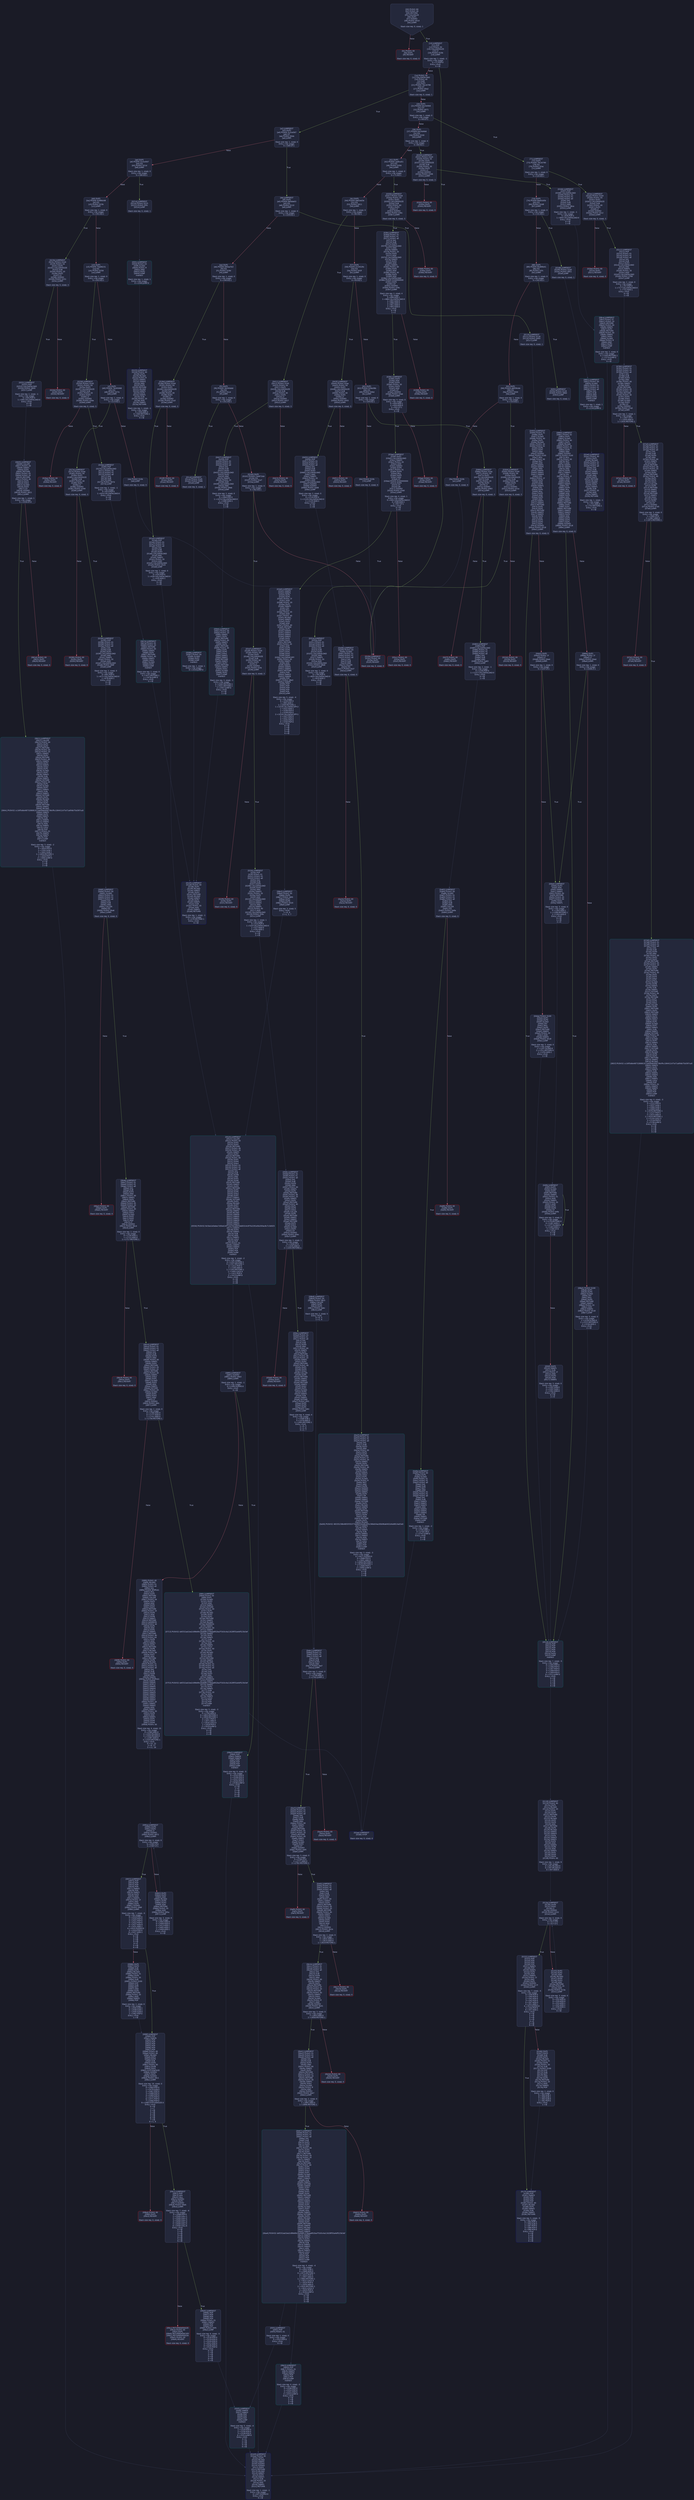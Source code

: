 digraph G {
    node [shape=box, style="filled, rounded", color="#565f89", fontcolor="#c0caf5", fontname="Helvetica", fillcolor="#24283b"];
    edge [color="#414868", fontcolor="#c0caf5", fontname="Helvetica"];
    bgcolor="#1a1b26";
    0 [ label = "[00] PUSH1 80
[02] PUSH1 40
[04] MSTORE
[05] CALLVALUE
[06] DUP1
[07] ISZERO
[08] PUSH2 0010
[0b] JUMPI

Stack size req: 0, sizeΔ: 1
" shape = invhouse]
    1 [ label = "[0c] PUSH1 00
[0e] DUP1
[0f] REVERT

Stack size req: 0, sizeΔ: 0
" color = "red"]
    2 [ label = "[10] JUMPDEST
[11] POP
[12] PUSH1 04
[14] CALLDATASIZE
[15] LT
[16] PUSH2 010b
[19] JUMPI

Stack size req: 1, sizeΔ: -1
Entry->Op usage:
	0->17:POP:0
Entry->Exit:
	0->😵
"]
    3 [ label = "[1a] PUSH1 00
[1c] CALLDATALOAD
[1d] PUSH1 e0
[1f] SHR
[20] DUP1
[21] PUSH4 79cc6790
[26] GT
[27] PUSH2 00a2
[2a] JUMPI

Stack size req: 0, sizeΔ: 1
"]
    4 [ label = "[2b] DUP1
[2c] PUSH4 b414d4b6
[31] GT
[32] PUSH2 0071
[35] JUMPI

Stack size req: 1, sizeΔ: 0
Entry->Op usage:
	0->49:GT:1
"]
    5 [ label = "[36] DUP1
[37] PUSH4 b414d4b6
[3c] EQ
[3d] PUSH2 0330
[40] JUMPI

Stack size req: 1, sizeΔ: 0
Entry->Op usage:
	0->60:EQ:1
"]
    6 [ label = "[41] DUP1
[42] PUSH4 cae9ca51
[47] EQ
[48] PUSH2 0356
[4b] JUMPI

Stack size req: 1, sizeΔ: 0
Entry->Op usage:
	0->71:EQ:1
"]
    7 [ label = "[4c] DUP1
[4d] PUSH4 dd62ed3e
[52] EQ
[53] PUSH2 0411
[56] JUMPI

Stack size req: 1, sizeΔ: 0
Entry->Op usage:
	0->82:EQ:1
"]
    8 [ label = "[57] DUP1
[58] PUSH4 e724529c
[5d] EQ
[5e] PUSH2 043f
[61] JUMPI

Stack size req: 1, sizeΔ: 0
Entry->Op usage:
	0->93:EQ:1
"]
    9 [ label = "[62] DUP1
[63] PUSH4 f2fde38b
[68] EQ
[69] PUSH2 046d
[6c] JUMPI

Stack size req: 1, sizeΔ: 0
Entry->Op usage:
	0->104:EQ:1
"]
    10 [ label = "[6d] PUSH2 010b
[70] JUMP

Stack size req: 0, sizeΔ: 0
"]
    11 [ label = "[71] JUMPDEST
[72] DUP1
[73] PUSH4 79cc6790
[78] EQ
[79] PUSH2 02ac
[7c] JUMPI

Stack size req: 1, sizeΔ: 0
Entry->Op usage:
	0->120:EQ:1
"]
    12 [ label = "[7d] DUP1
[7e] PUSH4 8da5cb5b
[83] EQ
[84] PUSH2 02d8
[87] JUMPI

Stack size req: 1, sizeΔ: 0
Entry->Op usage:
	0->131:EQ:1
"]
    13 [ label = "[88] DUP1
[89] PUSH4 95d89b41
[8e] EQ
[8f] PUSH2 02fc
[92] JUMPI

Stack size req: 1, sizeΔ: 0
Entry->Op usage:
	0->142:EQ:1
"]
    14 [ label = "[93] DUP1
[94] PUSH4 a9059cbb
[99] EQ
[9a] PUSH2 0304
[9d] JUMPI

Stack size req: 1, sizeΔ: 0
Entry->Op usage:
	0->153:EQ:1
"]
    15 [ label = "[9e] PUSH2 010b
[a1] JUMP

Stack size req: 0, sizeΔ: 0
"]
    16 [ label = "[a2] JUMPDEST
[a3] DUP1
[a4] PUSH4 313ce567
[a9] GT
[aa] PUSH2 00de
[ad] JUMPI

Stack size req: 1, sizeΔ: 0
Entry->Op usage:
	0->169:GT:1
"]
    17 [ label = "[ae] DUP1
[af] PUSH4 313ce567
[b4] EQ
[b5] PUSH2 021d
[b8] JUMPI

Stack size req: 1, sizeΔ: 0
Entry->Op usage:
	0->180:EQ:1
"]
    18 [ label = "[b9] DUP1
[ba] PUSH4 42966c68
[bf] EQ
[c0] PUSH2 023b
[c3] JUMPI

Stack size req: 1, sizeΔ: 0
Entry->Op usage:
	0->191:EQ:1
"]
    19 [ label = "[c4] DUP1
[c5] PUSH4 70a08231
[ca] EQ
[cb] PUSH2 0258
[ce] JUMPI

Stack size req: 1, sizeΔ: 0
Entry->Op usage:
	0->202:EQ:1
"]
    20 [ label = "[cf] DUP1
[d0] PUSH4 79c65068
[d5] EQ
[d6] PUSH2 027e
[d9] JUMPI

Stack size req: 1, sizeΔ: 0
Entry->Op usage:
	0->213:EQ:1
"]
    21 [ label = "[da] PUSH2 010b
[dd] JUMP

Stack size req: 0, sizeΔ: 0
"]
    22 [ label = "[de] JUMPDEST
[df] DUP1
[e0] PUSH4 06fdde03
[e5] EQ
[e6] PUSH2 0110
[e9] JUMPI

Stack size req: 1, sizeΔ: 0
Entry->Op usage:
	0->229:EQ:1
"]
    23 [ label = "[ea] DUP1
[eb] PUSH4 095ea7b3
[f0] EQ
[f1] PUSH2 018d
[f4] JUMPI

Stack size req: 1, sizeΔ: 0
Entry->Op usage:
	0->240:EQ:1
"]
    24 [ label = "[f5] DUP1
[f6] PUSH4 18160ddd
[fb] EQ
[fc] PUSH2 01cd
[ff] JUMPI

Stack size req: 1, sizeΔ: 0
Entry->Op usage:
	0->251:EQ:1
"]
    25 [ label = "[0100] DUP1
[0101] PUSH4 23b872dd
[0106] EQ
[0107] PUSH2 01e7
[010a] JUMPI

Stack size req: 1, sizeΔ: 0
Entry->Op usage:
	0->262:EQ:1
"]
    26 [ label = "[010b] JUMPDEST
[010c] PUSH1 00
[010e] DUP1
[010f] REVERT

Stack size req: 0, sizeΔ: 0
" color = "red"]
    27 [ label = "[0110] JUMPDEST
[0111] PUSH2 0118
[0114] PUSH2 0493
[0117] JUMP

Stack size req: 0, sizeΔ: 1
"]
    28 [ label = "[0118] JUMPDEST
[0119] PUSH1 40
[011b] DUP1
[011c] MLOAD
[011d] PUSH1 20
[011f] DUP1
[0120] DUP3
[0121] MSTORE
[0122] DUP4
[0123] MLOAD
[0124] DUP2
[0125] DUP4
[0126] ADD
[0127] MSTORE
[0128] DUP4
[0129] MLOAD
[012a] SWAP2
[012b] SWAP3
[012c] DUP4
[012d] SWAP3
[012e] SWAP1
[012f] DUP4
[0130] ADD
[0131] SWAP2
[0132] DUP6
[0133] ADD
[0134] SWAP1
[0135] DUP1
[0136] DUP4
[0137] DUP4
[0138] PUSH1 00

Stack size req: 1, sizeΔ: 9
Entry->Op usage:
	0->291:MLOAD:0
	0->297:MLOAD:0
	0->307:ADD:0
"]
    29 [ label = "[013a] JUMPDEST
[013b] DUP4
[013c] DUP2
[013d] LT
[013e] ISZERO
[013f] PUSH2 0152
[0142] JUMPI

Stack size req: 4, sizeΔ: 0
Entry->Op usage:
	0->317:LT:0
	3->317:LT:1
"]
    30 [ label = "[0143] DUP2
[0144] DUP2
[0145] ADD
[0146] MLOAD
[0147] DUP4
[0148] DUP3
[0149] ADD
[014a] MSTORE
[014b] PUSH1 20
[014d] ADD
[014e] PUSH2 013a
[0151] JUMP

Stack size req: 3, sizeΔ: 0
Entry->Op usage:
	0->325:ADD:0
	0->329:ADD:0
	0->333:ADD:1
	1->325:ADD:1
	2->329:ADD:1
Entry->Exit:
	0->😵
"]
    31 [ label = "[0152] JUMPDEST
[0153] POP
[0154] POP
[0155] POP
[0156] POP
[0157] SWAP1
[0158] POP
[0159] SWAP1
[015a] DUP2
[015b] ADD
[015c] SWAP1
[015d] PUSH1 1f
[015f] AND
[0160] DUP1
[0161] ISZERO
[0162] PUSH2 017f
[0165] JUMPI

Stack size req: 7, sizeΔ: -5
Entry->Op usage:
	0->339:POP:0
	1->340:POP:0
	2->341:POP:0
	3->342:POP:0
	4->347:ADD:0
	4->351:AND:1
	4->353:ISZERO:0
	5->344:POP:0
	6->347:ADD:1
Entry->Exit:
	0->😵
	1->😵
	2->😵
	3->😵
	4->0
	5->😵
	6->😵
"]
    32 [ label = "[0166] DUP1
[0167] DUP3
[0168] SUB
[0169] DUP1
[016a] MLOAD
[016b] PUSH1 01
[016d] DUP4
[016e] PUSH1 20
[0170] SUB
[0171] PUSH2 0100
[0174] EXP
[0175] SUB
[0176] NOT
[0177] AND
[0178] DUP2
[0179] MSTORE
[017a] PUSH1 20
[017c] ADD
[017d] SWAP2
[017e] POP

Stack size req: 2, sizeΔ: 0
Entry->Op usage:
	0->360:SUB:1
	0->368:SUB:1
	1->360:SUB:0
	1->382:POP:0
Entry->Exit:
	1->😵
"]
    33 [ label = "[017f] JUMPDEST
[0180] POP
[0181] SWAP3
[0182] POP
[0183] POP
[0184] POP
[0185] PUSH1 40
[0187] MLOAD
[0188] DUP1
[0189] SWAP2
[018a] SUB
[018b] SWAP1
[018c] RETURN

Stack size req: 5, sizeΔ: -5
Entry->Op usage:
	0->384:POP:0
	1->394:SUB:0
	2->387:POP:0
	3->388:POP:0
	4->386:POP:0
Entry->Exit:
	0->😵
	1->😵
	2->😵
	3->😵
	4->😵
" color = "darkblue"]
    34 [ label = "[018d] JUMPDEST
[018e] PUSH2 01b9
[0191] PUSH1 04
[0193] DUP1
[0194] CALLDATASIZE
[0195] SUB
[0196] PUSH1 40
[0198] DUP2
[0199] LT
[019a] ISZERO
[019b] PUSH2 01a3
[019e] JUMPI

Stack size req: 0, sizeΔ: 3
"]
    35 [ label = "[019f] PUSH1 00
[01a1] DUP1
[01a2] REVERT

Stack size req: 0, sizeΔ: 0
" color = "red"]
    36 [ label = "[01a3] JUMPDEST
[01a4] POP
[01a5] PUSH1 01
[01a7] PUSH1 01
[01a9] PUSH1 a0
[01ab] SHL
[01ac] SUB
[01ad] DUP2
[01ae] CALLDATALOAD
[01af] AND
[01b0] SWAP1
[01b1] PUSH1 20
[01b3] ADD
[01b4] CALLDATALOAD
[01b5] PUSH2 0520
[01b8] JUMP

Stack size req: 2, sizeΔ: 0
Entry->Op usage:
	0->420:POP:0
	1->430:CALLDATALOAD:0
	1->435:ADD:1
Entry->Exit:
	0->😵
	1->😵
"]
    37 [ label = "[01b9] JUMPDEST
[01ba] PUSH1 40
[01bc] DUP1
[01bd] MLOAD
[01be] SWAP2
[01bf] ISZERO
[01c0] ISZERO
[01c1] DUP3
[01c2] MSTORE
[01c3] MLOAD
[01c4] SWAP1
[01c5] DUP2
[01c6] SWAP1
[01c7] SUB
[01c8] PUSH1 20
[01ca] ADD
[01cb] SWAP1
[01cc] RETURN

Stack size req: 1, sizeΔ: -1
Entry->Op usage:
	0->447:ISZERO:0
Entry->Exit:
	0->😵
" color = "darkblue"]
    38 [ label = "[01cd] JUMPDEST
[01ce] PUSH2 01d5
[01d1] PUSH2 0586
[01d4] JUMP

Stack size req: 0, sizeΔ: 1
"]
    39 [ label = "[01d5] JUMPDEST
[01d6] PUSH1 40
[01d8] DUP1
[01d9] MLOAD
[01da] SWAP2
[01db] DUP3
[01dc] MSTORE
[01dd] MLOAD
[01de] SWAP1
[01df] DUP2
[01e0] SWAP1
[01e1] SUB
[01e2] PUSH1 20
[01e4] ADD
[01e5] SWAP1
[01e6] RETURN

Stack size req: 1, sizeΔ: -1
Entry->Op usage:
	0->476:MSTORE:1
Entry->Exit:
	0->😵
" color = "darkblue"]
    40 [ label = "[01e7] JUMPDEST
[01e8] PUSH2 01b9
[01eb] PUSH1 04
[01ed] DUP1
[01ee] CALLDATASIZE
[01ef] SUB
[01f0] PUSH1 60
[01f2] DUP2
[01f3] LT
[01f4] ISZERO
[01f5] PUSH2 01fd
[01f8] JUMPI

Stack size req: 0, sizeΔ: 3
"]
    41 [ label = "[01f9] PUSH1 00
[01fb] DUP1
[01fc] REVERT

Stack size req: 0, sizeΔ: 0
" color = "red"]
    42 [ label = "[01fd] JUMPDEST
[01fe] POP
[01ff] PUSH1 01
[0201] PUSH1 01
[0203] PUSH1 a0
[0205] SHL
[0206] SUB
[0207] DUP2
[0208] CALLDATALOAD
[0209] DUP2
[020a] AND
[020b] SWAP2
[020c] PUSH1 20
[020e] DUP2
[020f] ADD
[0210] CALLDATALOAD
[0211] SWAP1
[0212] SWAP2
[0213] AND
[0214] SWAP1
[0215] PUSH1 40
[0217] ADD
[0218] CALLDATALOAD
[0219] PUSH2 058c
[021c] JUMP

Stack size req: 2, sizeΔ: 1
Entry->Op usage:
	0->510:POP:0
	1->520:CALLDATALOAD:0
	1->527:ADD:0
	1->535:ADD:1
Entry->Exit:
	0->😵
	1->😵
"]
    43 [ label = "[021d] JUMPDEST
[021e] PUSH2 0225
[0221] PUSH2 05fc
[0224] JUMP

Stack size req: 0, sizeΔ: 1
"]
    44 [ label = "[0225] JUMPDEST
[0226] PUSH1 40
[0228] DUP1
[0229] MLOAD
[022a] PUSH1 ff
[022c] SWAP1
[022d] SWAP3
[022e] AND
[022f] DUP3
[0230] MSTORE
[0231] MLOAD
[0232] SWAP1
[0233] DUP2
[0234] SWAP1
[0235] SUB
[0236] PUSH1 20
[0238] ADD
[0239] SWAP1
[023a] RETURN

Stack size req: 1, sizeΔ: -1
Entry->Op usage:
	0->558:AND:0
	0->560:MSTORE:1
Entry->Exit:
	0->😵
" color = "darkblue"]
    45 [ label = "[023b] JUMPDEST
[023c] PUSH2 01b9
[023f] PUSH1 04
[0241] DUP1
[0242] CALLDATASIZE
[0243] SUB
[0244] PUSH1 20
[0246] DUP2
[0247] LT
[0248] ISZERO
[0249] PUSH2 0251
[024c] JUMPI

Stack size req: 0, sizeΔ: 3
"]
    46 [ label = "[024d] PUSH1 00
[024f] DUP1
[0250] REVERT

Stack size req: 0, sizeΔ: 0
" color = "red"]
    47 [ label = "[0251] JUMPDEST
[0252] POP
[0253] CALLDATALOAD
[0254] PUSH2 0605
[0257] JUMP

Stack size req: 2, sizeΔ: -1
Entry->Op usage:
	0->594:POP:0
	1->595:CALLDATALOAD:0
Entry->Exit:
	0->😵
	1->😵
"]
    48 [ label = "[0258] JUMPDEST
[0259] PUSH2 01d5
[025c] PUSH1 04
[025e] DUP1
[025f] CALLDATASIZE
[0260] SUB
[0261] PUSH1 20
[0263] DUP2
[0264] LT
[0265] ISZERO
[0266] PUSH2 026e
[0269] JUMPI

Stack size req: 0, sizeΔ: 3
"]
    49 [ label = "[026a] PUSH1 00
[026c] DUP1
[026d] REVERT

Stack size req: 0, sizeΔ: 0
" color = "red"]
    50 [ label = "[026e] JUMPDEST
[026f] POP
[0270] CALLDATALOAD
[0271] PUSH1 01
[0273] PUSH1 01
[0275] PUSH1 a0
[0277] SHL
[0278] SUB
[0279] AND
[027a] PUSH2 067d
[027d] JUMP

Stack size req: 2, sizeΔ: -1
Entry->Op usage:
	0->623:POP:0
	1->624:CALLDATALOAD:0
Entry->Exit:
	0->😵
	1->😵
"]
    51 [ label = "[027e] JUMPDEST
[027f] PUSH2 02aa
[0282] PUSH1 04
[0284] DUP1
[0285] CALLDATASIZE
[0286] SUB
[0287] PUSH1 40
[0289] DUP2
[028a] LT
[028b] ISZERO
[028c] PUSH2 0294
[028f] JUMPI

Stack size req: 0, sizeΔ: 3
"]
    52 [ label = "[0290] PUSH1 00
[0292] DUP1
[0293] REVERT

Stack size req: 0, sizeΔ: 0
" color = "red"]
    53 [ label = "[0294] JUMPDEST
[0295] POP
[0296] PUSH1 01
[0298] PUSH1 01
[029a] PUSH1 a0
[029c] SHL
[029d] SUB
[029e] DUP2
[029f] CALLDATALOAD
[02a0] AND
[02a1] SWAP1
[02a2] PUSH1 20
[02a4] ADD
[02a5] CALLDATALOAD
[02a6] PUSH2 068f
[02a9] JUMP

Stack size req: 2, sizeΔ: 0
Entry->Op usage:
	0->661:POP:0
	1->671:CALLDATALOAD:0
	1->676:ADD:1
Entry->Exit:
	0->😵
	1->😵
"]
    54 [ label = "[02aa] JUMPDEST
[02ab] STOP

Stack size req: 0, sizeΔ: 0
" color = "darkblue"]
    55 [ label = "[02ac] JUMPDEST
[02ad] PUSH2 01b9
[02b0] PUSH1 04
[02b2] DUP1
[02b3] CALLDATASIZE
[02b4] SUB
[02b5] PUSH1 40
[02b7] DUP2
[02b8] LT
[02b9] ISZERO
[02ba] PUSH2 02c2
[02bd] JUMPI

Stack size req: 0, sizeΔ: 3
"]
    56 [ label = "[02be] PUSH1 00
[02c0] DUP1
[02c1] REVERT

Stack size req: 0, sizeΔ: 0
" color = "red"]
    57 [ label = "[02c2] JUMPDEST
[02c3] POP
[02c4] PUSH1 01
[02c6] PUSH1 01
[02c8] PUSH1 a0
[02ca] SHL
[02cb] SUB
[02cc] DUP2
[02cd] CALLDATALOAD
[02ce] AND
[02cf] SWAP1
[02d0] PUSH1 20
[02d2] ADD
[02d3] CALLDATALOAD
[02d4] PUSH2 0780
[02d7] JUMP

Stack size req: 2, sizeΔ: 0
Entry->Op usage:
	0->707:POP:0
	1->717:CALLDATALOAD:0
	1->722:ADD:1
Entry->Exit:
	0->😵
	1->😵
"]
    58 [ label = "[02d8] JUMPDEST
[02d9] PUSH2 02e0
[02dc] PUSH2 0851
[02df] JUMP

Stack size req: 0, sizeΔ: 1
"]
    59 [ label = "[02e0] JUMPDEST
[02e1] PUSH1 40
[02e3] DUP1
[02e4] MLOAD
[02e5] PUSH1 01
[02e7] PUSH1 01
[02e9] PUSH1 a0
[02eb] SHL
[02ec] SUB
[02ed] SWAP1
[02ee] SWAP3
[02ef] AND
[02f0] DUP3
[02f1] MSTORE
[02f2] MLOAD
[02f3] SWAP1
[02f4] DUP2
[02f5] SWAP1
[02f6] SUB
[02f7] PUSH1 20
[02f9] ADD
[02fa] SWAP1
[02fb] RETURN

Stack size req: 1, sizeΔ: -1
Entry->Op usage:
	0->751:AND:0
	0->753:MSTORE:1
Entry->Exit:
	0->😵
" color = "darkblue"]
    60 [ label = "[02fc] JUMPDEST
[02fd] PUSH2 0118
[0300] PUSH2 0860
[0303] JUMP

Stack size req: 0, sizeΔ: 1
"]
    61 [ label = "[0304] JUMPDEST
[0305] PUSH2 01b9
[0308] PUSH1 04
[030a] DUP1
[030b] CALLDATASIZE
[030c] SUB
[030d] PUSH1 40
[030f] DUP2
[0310] LT
[0311] ISZERO
[0312] PUSH2 031a
[0315] JUMPI

Stack size req: 0, sizeΔ: 3
"]
    62 [ label = "[0316] PUSH1 00
[0318] DUP1
[0319] REVERT

Stack size req: 0, sizeΔ: 0
" color = "red"]
    63 [ label = "[031a] JUMPDEST
[031b] POP
[031c] PUSH1 01
[031e] PUSH1 01
[0320] PUSH1 a0
[0322] SHL
[0323] SUB
[0324] DUP2
[0325] CALLDATALOAD
[0326] AND
[0327] SWAP1
[0328] PUSH1 20
[032a] ADD
[032b] CALLDATALOAD
[032c] PUSH2 08b8
[032f] JUMP

Stack size req: 2, sizeΔ: 0
Entry->Op usage:
	0->795:POP:0
	1->805:CALLDATALOAD:0
	1->810:ADD:1
Entry->Exit:
	0->😵
	1->😵
"]
    64 [ label = "[0330] JUMPDEST
[0331] PUSH2 01b9
[0334] PUSH1 04
[0336] DUP1
[0337] CALLDATASIZE
[0338] SUB
[0339] PUSH1 20
[033b] DUP2
[033c] LT
[033d] ISZERO
[033e] PUSH2 0346
[0341] JUMPI

Stack size req: 0, sizeΔ: 3
"]
    65 [ label = "[0342] PUSH1 00
[0344] DUP1
[0345] REVERT

Stack size req: 0, sizeΔ: 0
" color = "red"]
    66 [ label = "[0346] JUMPDEST
[0347] POP
[0348] CALLDATALOAD
[0349] PUSH1 01
[034b] PUSH1 01
[034d] PUSH1 a0
[034f] SHL
[0350] SUB
[0351] AND
[0352] PUSH2 08ce
[0355] JUMP

Stack size req: 2, sizeΔ: -1
Entry->Op usage:
	0->839:POP:0
	1->840:CALLDATALOAD:0
Entry->Exit:
	0->😵
	1->😵
"]
    67 [ label = "[0356] JUMPDEST
[0357] PUSH2 01b9
[035a] PUSH1 04
[035c] DUP1
[035d] CALLDATASIZE
[035e] SUB
[035f] PUSH1 60
[0361] DUP2
[0362] LT
[0363] ISZERO
[0364] PUSH2 036c
[0367] JUMPI

Stack size req: 0, sizeΔ: 3
"]
    68 [ label = "[0368] PUSH1 00
[036a] DUP1
[036b] REVERT

Stack size req: 0, sizeΔ: 0
" color = "red"]
    69 [ label = "[036c] JUMPDEST
[036d] PUSH1 01
[036f] PUSH1 01
[0371] PUSH1 a0
[0373] SHL
[0374] SUB
[0375] DUP3
[0376] CALLDATALOAD
[0377] AND
[0378] SWAP2
[0379] PUSH1 20
[037b] DUP2
[037c] ADD
[037d] CALLDATALOAD
[037e] SWAP2
[037f] DUP2
[0380] ADD
[0381] SWAP1
[0382] PUSH1 60
[0384] DUP2
[0385] ADD
[0386] PUSH1 40
[0388] DUP3
[0389] ADD
[038a] CALLDATALOAD
[038b] PUSH5 0100000000
[0391] DUP2
[0392] GT
[0393] ISZERO
[0394] PUSH2 039c
[0397] JUMPI

Stack size req: 2, sizeΔ: 4
Entry->Op usage:
	0->896:ADD:1
	1->886:CALLDATALOAD:0
	1->892:ADD:0
	1->896:ADD:0
	1->901:ADD:0
	1->905:ADD:0
Entry->Exit:
	0->😵
	1->2
"]
    70 [ label = "[0398] PUSH1 00
[039a] DUP1
[039b] REVERT

Stack size req: 0, sizeΔ: 0
" color = "red"]
    71 [ label = "[039c] JUMPDEST
[039d] DUP3
[039e] ADD
[039f] DUP4
[03a0] PUSH1 20
[03a2] DUP3
[03a3] ADD
[03a4] GT
[03a5] ISZERO
[03a6] PUSH2 03ae
[03a9] JUMPI

Stack size req: 4, sizeΔ: 0
Entry->Op usage:
	0->926:ADD:1
	2->926:ADD:0
	3->932:GT:1
Entry->Exit:
	0->😵
"]
    72 [ label = "[03aa] PUSH1 00
[03ac] DUP1
[03ad] REVERT

Stack size req: 0, sizeΔ: 0
" color = "red"]
    73 [ label = "[03ae] JUMPDEST
[03af] DUP1
[03b0] CALLDATALOAD
[03b1] SWAP1
[03b2] PUSH1 20
[03b4] ADD
[03b5] SWAP2
[03b6] DUP5
[03b7] PUSH1 01
[03b9] DUP4
[03ba] MUL
[03bb] DUP5
[03bc] ADD
[03bd] GT
[03be] PUSH5 0100000000
[03c4] DUP4
[03c5] GT
[03c6] OR
[03c7] ISZERO
[03c8] PUSH2 03d0
[03cb] JUMPI

Stack size req: 4, sizeΔ: 1
Entry->Op usage:
	0->944:CALLDATALOAD:0
	0->948:ADD:1
	3->957:GT:1
Entry->Exit:
	0->😵
	1->0
"]
    74 [ label = "[03cc] PUSH1 00
[03ce] DUP1
[03cf] REVERT

Stack size req: 0, sizeΔ: 0
" color = "red"]
    75 [ label = "[03d0] JUMPDEST
[03d1] SWAP2
[03d2] SWAP1
[03d3] DUP1
[03d4] DUP1
[03d5] PUSH1 1f
[03d7] ADD
[03d8] PUSH1 20
[03da] DUP1
[03db] SWAP2
[03dc] DIV
[03dd] MUL
[03de] PUSH1 20
[03e0] ADD
[03e1] PUSH1 40
[03e3] MLOAD
[03e4] SWAP1
[03e5] DUP2
[03e6] ADD
[03e7] PUSH1 40
[03e9] MSTORE
[03ea] DUP1
[03eb] SWAP4
[03ec] SWAP3
[03ed] SWAP2
[03ee] SWAP1
[03ef] DUP2
[03f0] DUP2
[03f1] MSTORE
[03f2] PUSH1 20
[03f4] ADD
[03f5] DUP4
[03f6] DUP4
[03f7] DUP1
[03f8] DUP3
[03f9] DUP5
[03fa] CALLDATACOPY
[03fb] PUSH1 00
[03fd] SWAP3
[03fe] ADD
[03ff] SWAP2
[0400] SWAP1
[0401] SWAP2
[0402] MSTORE
[0403] POP
[0404] SWAP3
[0405] SWAP6
[0406] POP
[0407] PUSH2 08e3
[040a] SWAP5
[040b] POP
[040c] POP
[040d] POP
[040e] POP
[040f] POP
[0410] JUMP

Stack size req: 5, sizeΔ: -4
Entry->Op usage:
	0->1039:POP:0
	1->983:ADD:1
	1->1009:MSTORE:1
	1->1018:CALLDATACOPY:2
	1->1022:ADD:1
	1->1036:POP:0
	1->1038:POP:0
	2->1018:CALLDATACOPY:1
	2->1027:POP:0
	2->1037:POP:0
	3->1035:POP:0
	4->1030:POP:0
Entry->Exit:
	0->😵
	1->😵
	2->😵
	3->😵
	4->😵
"]
    76 [ label = "[0411] JUMPDEST
[0412] PUSH2 01d5
[0415] PUSH1 04
[0417] DUP1
[0418] CALLDATASIZE
[0419] SUB
[041a] PUSH1 40
[041c] DUP2
[041d] LT
[041e] ISZERO
[041f] PUSH2 0427
[0422] JUMPI

Stack size req: 0, sizeΔ: 3
"]
    77 [ label = "[0423] PUSH1 00
[0425] DUP1
[0426] REVERT

Stack size req: 0, sizeΔ: 0
" color = "red"]
    78 [ label = "[0427] JUMPDEST
[0428] POP
[0429] PUSH1 01
[042b] PUSH1 01
[042d] PUSH1 a0
[042f] SHL
[0430] SUB
[0431] DUP2
[0432] CALLDATALOAD
[0433] DUP2
[0434] AND
[0435] SWAP2
[0436] PUSH1 20
[0438] ADD
[0439] CALLDATALOAD
[043a] AND
[043b] PUSH2 09eb
[043e] JUMP

Stack size req: 2, sizeΔ: 0
Entry->Op usage:
	0->1064:POP:0
	1->1074:CALLDATALOAD:0
	1->1080:ADD:1
Entry->Exit:
	0->😵
	1->😵
"]
    79 [ label = "[043f] JUMPDEST
[0440] PUSH2 02aa
[0443] PUSH1 04
[0445] DUP1
[0446] CALLDATASIZE
[0447] SUB
[0448] PUSH1 40
[044a] DUP2
[044b] LT
[044c] ISZERO
[044d] PUSH2 0455
[0450] JUMPI

Stack size req: 0, sizeΔ: 3
"]
    80 [ label = "[0451] PUSH1 00
[0453] DUP1
[0454] REVERT

Stack size req: 0, sizeΔ: 0
" color = "red"]
    81 [ label = "[0455] JUMPDEST
[0456] POP
[0457] PUSH1 01
[0459] PUSH1 01
[045b] PUSH1 a0
[045d] SHL
[045e] SUB
[045f] DUP2
[0460] CALLDATALOAD
[0461] AND
[0462] SWAP1
[0463] PUSH1 20
[0465] ADD
[0466] CALLDATALOAD
[0467] ISZERO
[0468] ISZERO
[0469] PUSH2 0a08
[046c] JUMP

Stack size req: 2, sizeΔ: 0
Entry->Op usage:
	0->1110:POP:0
	1->1120:CALLDATALOAD:0
	1->1125:ADD:1
Entry->Exit:
	0->😵
	1->😵
"]
    82 [ label = "[046d] JUMPDEST
[046e] PUSH2 02aa
[0471] PUSH1 04
[0473] DUP1
[0474] CALLDATASIZE
[0475] SUB
[0476] PUSH1 20
[0478] DUP2
[0479] LT
[047a] ISZERO
[047b] PUSH2 0483
[047e] JUMPI

Stack size req: 0, sizeΔ: 3
"]
    83 [ label = "[047f] PUSH1 00
[0481] DUP1
[0482] REVERT

Stack size req: 0, sizeΔ: 0
" color = "red"]
    84 [ label = "[0483] JUMPDEST
[0484] POP
[0485] CALLDATALOAD
[0486] PUSH1 01
[0488] PUSH1 01
[048a] PUSH1 a0
[048c] SHL
[048d] SUB
[048e] AND
[048f] PUSH2 0a83
[0492] JUMP

Stack size req: 2, sizeΔ: -1
Entry->Op usage:
	0->1156:POP:0
	1->1157:CALLDATALOAD:0
Entry->Exit:
	0->😵
	1->😵
"]
    85 [ label = "[0493] JUMPDEST
[0494] PUSH1 01
[0496] DUP1
[0497] SLOAD
[0498] PUSH1 40
[049a] DUP1
[049b] MLOAD
[049c] PUSH1 20
[049e] PUSH1 02
[04a0] DUP5
[04a1] DUP7
[04a2] AND
[04a3] ISZERO
[04a4] PUSH2 0100
[04a7] MUL
[04a8] PUSH1 00
[04aa] NOT
[04ab] ADD
[04ac] SWAP1
[04ad] SWAP5
[04ae] AND
[04af] SWAP4
[04b0] SWAP1
[04b1] SWAP4
[04b2] DIV
[04b3] PUSH1 1f
[04b5] DUP2
[04b6] ADD
[04b7] DUP5
[04b8] SWAP1
[04b9] DIV
[04ba] DUP5
[04bb] MUL
[04bc] DUP3
[04bd] ADD
[04be] DUP5
[04bf] ADD
[04c0] SWAP1
[04c1] SWAP3
[04c2] MSTORE
[04c3] DUP2
[04c4] DUP2
[04c5] MSTORE
[04c6] SWAP3
[04c7] SWAP2
[04c8] DUP4
[04c9] ADD
[04ca] DUP3
[04cb] DUP3
[04cc] DUP1
[04cd] ISZERO
[04ce] PUSH2 0518
[04d1] JUMPI

Stack size req: 0, sizeΔ: 6
"]
    86 [ label = "[04d2] DUP1
[04d3] PUSH1 1f
[04d5] LT
[04d6] PUSH2 04ed
[04d9] JUMPI

Stack size req: 1, sizeΔ: 0
Entry->Op usage:
	0->1237:LT:1
"]
    87 [ label = "[04da] PUSH2 0100
[04dd] DUP1
[04de] DUP4
[04df] SLOAD
[04e0] DIV
[04e1] MUL
[04e2] DUP4
[04e3] MSTORE
[04e4] SWAP2
[04e5] PUSH1 20
[04e7] ADD
[04e8] SWAP2
[04e9] PUSH2 0518
[04ec] JUMP

Stack size req: 3, sizeΔ: 0
Entry->Op usage:
	1->1247:SLOAD:0
	2->1251:MSTORE:0
	2->1255:ADD:1
Entry->Exit:
	2->😵
"]
    88 [ label = "[04ed] JUMPDEST
[04ee] DUP3
[04ef] ADD
[04f0] SWAP2
[04f1] SWAP1
[04f2] PUSH1 00
[04f4] MSTORE
[04f5] PUSH1 20
[04f7] PUSH1 00
[04f9] SHA3
[04fa] SWAP1

Stack size req: 3, sizeΔ: 0
Entry->Op usage:
	0->1263:ADD:1
	1->1268:MSTORE:1
	2->1263:ADD:0
Entry->Exit:
	0->😵
	1->😵
	2->0
"]
    89 [ label = "[04fb] JUMPDEST
[04fc] DUP2
[04fd] SLOAD
[04fe] DUP2
[04ff] MSTORE
[0500] SWAP1
[0501] PUSH1 01
[0503] ADD
[0504] SWAP1
[0505] PUSH1 20
[0507] ADD
[0508] DUP1
[0509] DUP4
[050a] GT
[050b] PUSH2 04fb
[050e] JUMPI

Stack size req: 3, sizeΔ: 0
Entry->Op usage:
	0->1279:MSTORE:0
	0->1287:ADD:1
	1->1277:SLOAD:0
	1->1283:ADD:1
	2->1290:GT:0
Entry->Exit:
	0->😵
	1->😵
"]
    90 [ label = "[050f] DUP3
[0510] SWAP1
[0511] SUB
[0512] PUSH1 1f
[0514] AND
[0515] DUP3
[0516] ADD
[0517] SWAP2

Stack size req: 3, sizeΔ: 0
Entry->Op usage:
	0->1297:SUB:0
	2->1297:SUB:1
	2->1302:ADD:0
Entry->Exit:
	0->😵
	2->0
"]
    91 [ label = "[0518] JUMPDEST
[0519] POP
[051a] POP
[051b] POP
[051c] POP
[051d] POP
[051e] DUP2
[051f] JUMP
Indirect!

Stack size req: 7, sizeΔ: -5
Entry->Op usage:
	0->1305:POP:0
	1->1306:POP:0
	2->1307:POP:0
	3->1308:POP:0
	4->1309:POP:0
	6->1311:JUMP:0
Entry->Exit:
	0->😵
	1->😵
	2->😵
	3->😵
	4->😵
" color = "teal"]
    92 [ label = "[0520] JUMPDEST
[0521] CALLER
[0522] PUSH1 00
[0524] DUP2
[0525] DUP2
[0526] MSTORE
[0527] PUSH1 06
[0529] PUSH1 20
[052b] SWAP1
[052c] DUP2
[052d] MSTORE
[052e] PUSH1 40
[0530] DUP1
[0531] DUP4
[0532] SHA3
[0533] PUSH1 01
[0535] PUSH1 01
[0537] PUSH1 a0
[0539] SHL
[053a] SUB
[053b] DUP8
[053c] AND
[053d] DUP1
[053e] DUP6
[053f] MSTORE
[0540] SWAP1
[0541] DUP4
[0542] MSTORE
[0543] DUP2
[0544] DUP5
[0545] SHA3
[0546] DUP7
[0547] SWAP1
[0548] SSTORE
[0549] DUP2
[054a] MLOAD
[054b] DUP7
[054c] DUP2
[054d] MSTORE
[054e] SWAP2
[054f] MLOAD
[0550] SWAP4
[0551] SWAP5
[0552] SWAP1
[0553] SWAP4
[0554] SWAP1
[0555] SWAP3
[0556] PUSH32 8c5be1e5ebec7d5bd14f71427d1e84f3dd0314c0f7b2291e5b200ac8c7c3b925
[0577] SWAP3
[0578] DUP3
[0579] SWAP1
[057a] SUB
[057b] ADD
[057c] SWAP1
[057d] LOG3
[057e] POP
[057f] PUSH1 01
[0581] SWAP3
[0582] SWAP2
[0583] POP
[0584] POP
[0585] JUMP
Indirect!

Stack size req: 3, sizeΔ: -2
Entry->Op usage:
	0->1352:SSTORE:1
	0->1357:MSTORE:1
	0->1412:POP:0
	1->1340:AND:0
	1->1343:MSTORE:1
	1->1405:LOG3:4
	1->1411:POP:0
	2->1413:JUMP:0
Entry->Exit:
	0->😵
	1->😵
	2->😵
" color = "teal"]
    93 [ label = "[0586] JUMPDEST
[0587] PUSH1 04
[0589] SLOAD
[058a] DUP2
[058b] JUMP
Indirect!

Stack size req: 1, sizeΔ: 1
Entry->Op usage:
	0->1419:JUMP:0
" color = "teal"]
    94 [ label = "[058c] JUMPDEST
[058d] PUSH1 01
[058f] PUSH1 01
[0591] PUSH1 a0
[0593] SHL
[0594] SUB
[0595] DUP4
[0596] AND
[0597] PUSH1 00
[0599] SWAP1
[059a] DUP2
[059b] MSTORE
[059c] PUSH1 06
[059e] PUSH1 20
[05a0] SWAP1
[05a1] DUP2
[05a2] MSTORE
[05a3] PUSH1 40
[05a5] DUP1
[05a6] DUP4
[05a7] SHA3
[05a8] CALLER
[05a9] DUP5
[05aa] MSTORE
[05ab] SWAP1
[05ac] SWAP2
[05ad] MSTORE
[05ae] DUP2
[05af] SHA3
[05b0] SLOAD
[05b1] DUP3
[05b2] GT
[05b3] ISZERO
[05b4] PUSH2 05bc
[05b7] JUMPI

Stack size req: 3, sizeΔ: 1
Entry->Op usage:
	0->1458:GT:0
	2->1430:AND:0
	2->1435:MSTORE:1
"]
    95 [ label = "[05b8] PUSH1 00
[05ba] DUP1
[05bb] REVERT

Stack size req: 0, sizeΔ: 0
" color = "red"]
    96 [ label = "[05bc] JUMPDEST
[05bd] PUSH1 01
[05bf] PUSH1 01
[05c1] PUSH1 a0
[05c3] SHL
[05c4] SUB
[05c5] DUP5
[05c6] AND
[05c7] PUSH1 00
[05c9] SWAP1
[05ca] DUP2
[05cb] MSTORE
[05cc] PUSH1 06
[05ce] PUSH1 20
[05d0] SWAP1
[05d1] DUP2
[05d2] MSTORE
[05d3] PUSH1 40
[05d5] DUP1
[05d6] DUP4
[05d7] SHA3
[05d8] CALLER
[05d9] DUP5
[05da] MSTORE
[05db] SWAP1
[05dc] SWAP2
[05dd] MSTORE
[05de] SWAP1
[05df] SHA3
[05e0] DUP1
[05e1] SLOAD
[05e2] DUP4
[05e3] SWAP1
[05e4] SUB
[05e5] SWAP1
[05e6] SSTORE
[05e7] PUSH2 05f1
[05ea] DUP5
[05eb] DUP5
[05ec] DUP5
[05ed] PUSH2 0abc
[05f0] JUMP

Stack size req: 4, sizeΔ: 4
Entry->Op usage:
	1->1508:SUB:1
	3->1478:AND:0
	3->1483:MSTORE:1
Entry->Exit:
	1->0, 5
	2->1, 6
	3->2, 7
"]
    97 [ label = "[05f1] JUMPDEST
[05f2] POP
[05f3] PUSH1 01

Stack size req: 1, sizeΔ: 0
Entry->Op usage:
	0->1522:POP:0
Entry->Exit:
	0->😵
"]
    98 [ label = "[05f5] JUMPDEST
[05f6] SWAP4
[05f7] SWAP3
[05f8] POP
[05f9] POP
[05fa] POP
[05fb] JUMP
Indirect!

Stack size req: 5, sizeΔ: -4
Entry->Op usage:
	1->1529:POP:0
	2->1530:POP:0
	3->1528:POP:0
	4->1531:JUMP:0
Entry->Exit:
	0->0
	1->😵
	2->😵
	3->😵
	4->😵
" color = "teal"]
    99 [ label = "[05fc] JUMPDEST
[05fd] PUSH1 03
[05ff] SLOAD
[0600] PUSH1 ff
[0602] AND
[0603] DUP2
[0604] JUMP
Indirect!

Stack size req: 1, sizeΔ: 1
Entry->Op usage:
	0->1540:JUMP:0
" color = "teal"]
    100 [ label = "[0605] JUMPDEST
[0606] CALLER
[0607] PUSH1 00
[0609] SWAP1
[060a] DUP2
[060b] MSTORE
[060c] PUSH1 05
[060e] PUSH1 20
[0610] MSTORE
[0611] PUSH1 40
[0613] DUP2
[0614] SHA3
[0615] SLOAD
[0616] DUP3
[0617] GT
[0618] ISZERO
[0619] PUSH2 0621
[061c] JUMPI

Stack size req: 1, sizeΔ: 1
Entry->Op usage:
	0->1559:GT:0
"]
    101 [ label = "[061d] PUSH1 00
[061f] DUP1
[0620] REVERT

Stack size req: 0, sizeΔ: 0
" color = "red"]
    102 [ label = "[0621] JUMPDEST
[0622] CALLER
[0623] PUSH1 00
[0625] DUP2
[0626] DUP2
[0627] MSTORE
[0628] PUSH1 05
[062a] PUSH1 20
[062c] SWAP1
[062d] DUP2
[062e] MSTORE
[062f] PUSH1 40
[0631] SWAP2
[0632] DUP3
[0633] SWAP1
[0634] SHA3
[0635] DUP1
[0636] SLOAD
[0637] DUP7
[0638] SWAP1
[0639] SUB
[063a] SWAP1
[063b] SSTORE
[063c] PUSH1 04
[063e] DUP1
[063f] SLOAD
[0640] DUP7
[0641] SWAP1
[0642] SUB
[0643] SWAP1
[0644] SSTORE
[0645] DUP2
[0646] MLOAD
[0647] DUP6
[0648] DUP2
[0649] MSTORE
[064a] SWAP2
[064b] MLOAD
[064c] PUSH32 cc16f5dbb4873280815c1ee09dbd06736cffcc184412cf7a71a0fdb75d397ca5
[066d] SWAP3
[066e] DUP2
[066f] SWAP1
[0670] SUB
[0671] SWAP1
[0672] SWAP2
[0673] ADD
[0674] SWAP1
[0675] LOG2
[0676] POP
[0677] PUSH1 01
[0679] SWAP2
[067a] SWAP1
[067b] POP
[067c] JUMP
Indirect!

Stack size req: 3, sizeΔ: -2
Entry->Op usage:
	0->1654:POP:0
	1->1593:SUB:1
	1->1602:SUB:1
	1->1609:MSTORE:1
	1->1659:POP:0
	2->1660:JUMP:0
Entry->Exit:
	0->😵
	1->😵
	2->😵
" color = "teal"]
    103 [ label = "[067d] JUMPDEST
[067e] PUSH1 05
[0680] PUSH1 20
[0682] MSTORE
[0683] PUSH1 00
[0685] SWAP1
[0686] DUP2
[0687] MSTORE
[0688] PUSH1 40
[068a] SWAP1
[068b] SHA3
[068c] SLOAD
[068d] DUP2
[068e] JUMP
Indirect!

Stack size req: 2, sizeΔ: 0
Entry->Op usage:
	0->1671:MSTORE:1
	1->1678:JUMP:0
Entry->Exit:
	0->😵
" color = "teal"]
    104 [ label = "[068f] JUMPDEST
[0690] PUSH1 00
[0692] SLOAD
[0693] PUSH1 01
[0695] PUSH1 01
[0697] PUSH1 a0
[0699] SHL
[069a] SUB
[069b] AND
[069c] CALLER
[069d] EQ
[069e] PUSH2 06a6
[06a1] JUMPI

Stack size req: 0, sizeΔ: 0
"]
    105 [ label = "[06a2] PUSH1 00
[06a4] DUP1
[06a5] REVERT

Stack size req: 0, sizeΔ: 0
" color = "red"]
    106 [ label = "[06a6] JUMPDEST
[06a7] PUSH1 01
[06a9] PUSH1 01
[06ab] PUSH1 a0
[06ad] SHL
[06ae] SUB
[06af] DUP3
[06b0] AND
[06b1] PUSH1 00
[06b3] SWAP1
[06b4] DUP2
[06b5] MSTORE
[06b6] PUSH1 05
[06b8] PUSH1 20
[06ba] MSTORE
[06bb] PUSH1 40
[06bd] SWAP1
[06be] SHA3
[06bf] SLOAD
[06c0] DUP2
[06c1] DUP2
[06c2] ADD
[06c3] LT
[06c4] ISZERO
[06c5] PUSH2 06cd
[06c8] JUMPI

Stack size req: 2, sizeΔ: 0
Entry->Op usage:
	0->1730:ADD:1
	1->1712:AND:0
	1->1717:MSTORE:1
"]
    107 [ label = "[06c9] PUSH1 00
[06cb] DUP1
[06cc] REVERT

Stack size req: 0, sizeΔ: 0
" color = "red"]
    108 [ label = "[06cd] JUMPDEST
[06ce] PUSH1 01
[06d0] PUSH1 01
[06d2] PUSH1 a0
[06d4] SHL
[06d5] SUB
[06d6] DUP3
[06d7] AND
[06d8] PUSH1 00
[06da] SWAP1
[06db] DUP2
[06dc] MSTORE
[06dd] PUSH1 05
[06df] PUSH1 20
[06e1] MSTORE
[06e2] PUSH1 40
[06e4] SWAP1
[06e5] SHA3
[06e6] DUP1
[06e7] SLOAD
[06e8] DUP3
[06e9] ADD
[06ea] SWAP1
[06eb] SSTORE
[06ec] PUSH1 04
[06ee] SLOAD
[06ef] DUP1
[06f0] DUP3
[06f1] ADD
[06f2] LT
[06f3] ISZERO
[06f4] PUSH2 06fc
[06f7] JUMPI

Stack size req: 2, sizeΔ: 0
Entry->Op usage:
	0->1769:ADD:0
	0->1777:ADD:0
	1->1751:AND:0
	1->1756:MSTORE:1
"]
    109 [ label = "[06f8] PUSH1 00
[06fa] DUP1
[06fb] REVERT

Stack size req: 0, sizeΔ: 0
" color = "red"]
    110 [ label = "[06fc] JUMPDEST
[06fd] PUSH1 04
[06ff] DUP1
[0700] SLOAD
[0701] DUP3
[0702] ADD
[0703] SWAP1
[0704] SSTORE
[0705] PUSH1 40
[0707] DUP1
[0708] MLOAD
[0709] DUP3
[070a] DUP2
[070b] MSTORE
[070c] SWAP1
[070d] MLOAD
[070e] ADDRESS
[070f] SWAP2
[0710] PUSH1 00
[0712] SWAP2
[0713] PUSH32 ddf252ad1be2c89b69c2b068fc378daa952ba7f163c4a11628f55a4df523b3ef
[0734] SWAP2
[0735] DUP2
[0736] SWAP1
[0737] SUB
[0738] PUSH1 20
[073a] ADD
[073b] SWAP1
[073c] LOG3
[073d] PUSH1 40
[073f] DUP1
[0740] MLOAD
[0741] DUP3
[0742] DUP2
[0743] MSTORE
[0744] SWAP1
[0745] MLOAD
[0746] PUSH1 01
[0748] PUSH1 01
[074a] PUSH1 a0
[074c] SHL
[074d] SUB
[074e] DUP5
[074f] AND
[0750] SWAP2
[0751] ADDRESS
[0752] SWAP2
[0753] PUSH32 ddf252ad1be2c89b69c2b068fc378daa952ba7f163c4a11628f55a4df523b3ef
[0774] SWAP2
[0775] DUP2
[0776] SWAP1
[0777] SUB
[0778] PUSH1 20
[077a] ADD
[077b] SWAP1
[077c] LOG3
[077d] POP
[077e] POP
[077f] JUMP
Indirect!

Stack size req: 3, sizeΔ: -3
Entry->Op usage:
	0->1794:ADD:0
	0->1803:MSTORE:1
	0->1859:MSTORE:1
	0->1917:POP:0
	1->1871:AND:0
	1->1916:LOG3:4
	1->1918:POP:0
	2->1919:JUMP:0
Entry->Exit:
	0->😵
	1->😵
	2->😵
" color = "teal"]
    111 [ label = "[0780] JUMPDEST
[0781] PUSH1 01
[0783] PUSH1 01
[0785] PUSH1 a0
[0787] SHL
[0788] SUB
[0789] DUP3
[078a] AND
[078b] PUSH1 00
[078d] SWAP1
[078e] DUP2
[078f] MSTORE
[0790] PUSH1 05
[0792] PUSH1 20
[0794] MSTORE
[0795] PUSH1 40
[0797] DUP2
[0798] SHA3
[0799] SLOAD
[079a] DUP3
[079b] GT
[079c] ISZERO
[079d] PUSH2 07a5
[07a0] JUMPI

Stack size req: 2, sizeΔ: 1
Entry->Op usage:
	0->1947:GT:0
	1->1930:AND:0
	1->1935:MSTORE:1
"]
    112 [ label = "[07a1] PUSH1 00
[07a3] DUP1
[07a4] REVERT

Stack size req: 0, sizeΔ: 0
" color = "red"]
    113 [ label = "[07a5] JUMPDEST
[07a6] PUSH1 01
[07a8] PUSH1 01
[07aa] PUSH1 a0
[07ac] SHL
[07ad] SUB
[07ae] DUP4
[07af] AND
[07b0] PUSH1 00
[07b2] SWAP1
[07b3] DUP2
[07b4] MSTORE
[07b5] PUSH1 06
[07b7] PUSH1 20
[07b9] SWAP1
[07ba] DUP2
[07bb] MSTORE
[07bc] PUSH1 40
[07be] DUP1
[07bf] DUP4
[07c0] SHA3
[07c1] CALLER
[07c2] DUP5
[07c3] MSTORE
[07c4] SWAP1
[07c5] SWAP2
[07c6] MSTORE
[07c7] SWAP1
[07c8] SHA3
[07c9] SLOAD
[07ca] DUP3
[07cb] GT
[07cc] ISZERO
[07cd] PUSH2 07d5
[07d0] JUMPI

Stack size req: 3, sizeΔ: 0
Entry->Op usage:
	1->1995:GT:0
	2->1967:AND:0
	2->1972:MSTORE:1
"]
    114 [ label = "[07d1] PUSH1 00
[07d3] DUP1
[07d4] REVERT

Stack size req: 0, sizeΔ: 0
" color = "red"]
    115 [ label = "[07d5] JUMPDEST
[07d6] PUSH1 01
[07d8] PUSH1 01
[07da] PUSH1 a0
[07dc] SHL
[07dd] SUB
[07de] DUP4
[07df] AND
[07e0] PUSH1 00
[07e2] DUP2
[07e3] DUP2
[07e4] MSTORE
[07e5] PUSH1 05
[07e7] PUSH1 20
[07e9] SWAP1
[07ea] DUP2
[07eb] MSTORE
[07ec] PUSH1 40
[07ee] DUP1
[07ef] DUP4
[07f0] SHA3
[07f1] DUP1
[07f2] SLOAD
[07f3] DUP8
[07f4] SWAP1
[07f5] SUB
[07f6] SWAP1
[07f7] SSTORE
[07f8] PUSH1 06
[07fa] DUP3
[07fb] MSTORE
[07fc] DUP1
[07fd] DUP4
[07fe] SHA3
[07ff] CALLER
[0800] DUP5
[0801] MSTORE
[0802] DUP3
[0803] MSTORE
[0804] SWAP2
[0805] DUP3
[0806] SWAP1
[0807] SHA3
[0808] DUP1
[0809] SLOAD
[080a] DUP7
[080b] SWAP1
[080c] SUB
[080d] SWAP1
[080e] SSTORE
[080f] PUSH1 04
[0811] DUP1
[0812] SLOAD
[0813] DUP7
[0814] SWAP1
[0815] SUB
[0816] SWAP1
[0817] SSTORE
[0818] DUP2
[0819] MLOAD
[081a] DUP6
[081b] DUP2
[081c] MSTORE
[081d] SWAP2
[081e] MLOAD
[081f] PUSH32 cc16f5dbb4873280815c1ee09dbd06736cffcc184412cf7a71a0fdb75d397ca5
[0840] SWAP3
[0841] DUP2
[0842] SWAP1
[0843] SUB
[0844] SWAP1
[0845] SWAP2
[0846] ADD
[0847] SWAP1
[0848] LOG2
[0849] POP
[084a] PUSH1 01
[084c] SWAP3
[084d] SWAP2
[084e] POP
[084f] POP
[0850] JUMP
Indirect!

Stack size req: 4, sizeΔ: -3
Entry->Op usage:
	0->2121:POP:0
	1->2037:SUB:1
	1->2060:SUB:1
	1->2069:SUB:1
	1->2076:MSTORE:1
	1->2127:POP:0
	2->2015:AND:0
	2->2020:MSTORE:1
	2->2120:LOG2:3
	2->2126:POP:0
	3->2128:JUMP:0
Entry->Exit:
	0->😵
	1->😵
	2->😵
	3->😵
" color = "teal"]
    116 [ label = "[0851] JUMPDEST
[0852] PUSH1 00
[0854] SLOAD
[0855] PUSH1 01
[0857] PUSH1 01
[0859] PUSH1 a0
[085b] SHL
[085c] SUB
[085d] AND
[085e] DUP2
[085f] JUMP
Indirect!

Stack size req: 1, sizeΔ: 1
Entry->Op usage:
	0->2143:JUMP:0
" color = "teal"]
    117 [ label = "[0860] JUMPDEST
[0861] PUSH1 02
[0863] DUP1
[0864] SLOAD
[0865] PUSH1 40
[0867] DUP1
[0868] MLOAD
[0869] PUSH1 20
[086b] PUSH1 01
[086d] DUP5
[086e] AND
[086f] ISZERO
[0870] PUSH2 0100
[0873] MUL
[0874] PUSH1 00
[0876] NOT
[0877] ADD
[0878] SWAP1
[0879] SWAP4
[087a] AND
[087b] DUP5
[087c] SWAP1
[087d] DIV
[087e] PUSH1 1f
[0880] DUP2
[0881] ADD
[0882] DUP5
[0883] SWAP1
[0884] DIV
[0885] DUP5
[0886] MUL
[0887] DUP3
[0888] ADD
[0889] DUP5
[088a] ADD
[088b] SWAP1
[088c] SWAP3
[088d] MSTORE
[088e] DUP2
[088f] DUP2
[0890] MSTORE
[0891] SWAP3
[0892] SWAP2
[0893] DUP4
[0894] ADD
[0895] DUP3
[0896] DUP3
[0897] DUP1
[0898] ISZERO
[0899] PUSH2 0518
[089c] JUMPI

Stack size req: 0, sizeΔ: 6
"]
    118 [ label = "[089d] DUP1
[089e] PUSH1 1f
[08a0] LT
[08a1] PUSH2 04ed
[08a4] JUMPI

Stack size req: 1, sizeΔ: 0
Entry->Op usage:
	0->2208:LT:1
"]
    119 [ label = "[08a5] PUSH2 0100
[08a8] DUP1
[08a9] DUP4
[08aa] SLOAD
[08ab] DIV
[08ac] MUL
[08ad] DUP4
[08ae] MSTORE
[08af] SWAP2
[08b0] PUSH1 20
[08b2] ADD
[08b3] SWAP2
[08b4] PUSH2 0518
[08b7] JUMP

Stack size req: 3, sizeΔ: 0
Entry->Op usage:
	1->2218:SLOAD:0
	2->2222:MSTORE:0
	2->2226:ADD:1
Entry->Exit:
	2->😵
"]
    120 [ label = "[08b8] JUMPDEST
[08b9] PUSH1 00
[08bb] PUSH2 08c5
[08be] CALLER
[08bf] DUP5
[08c0] DUP5
[08c1] PUSH2 0abc
[08c4] JUMP

Stack size req: 2, sizeΔ: 5
Entry->Exit:
	0->0, 5
	1->1, 6
"]
    121 [ label = "[08c5] JUMPDEST
[08c6] POP
[08c7] PUSH1 01
[08c9] SWAP3
[08ca] SWAP2
[08cb] POP
[08cc] POP
[08cd] JUMP
Indirect!

Stack size req: 4, sizeΔ: -3
Entry->Op usage:
	0->2246:POP:0
	1->2252:POP:0
	2->2251:POP:0
	3->2253:JUMP:0
Entry->Exit:
	0->😵
	1->😵
	2->😵
	3->😵
" color = "teal"]
    122 [ label = "[08ce] JUMPDEST
[08cf] PUSH1 07
[08d1] PUSH1 20
[08d3] MSTORE
[08d4] PUSH1 00
[08d6] SWAP1
[08d7] DUP2
[08d8] MSTORE
[08d9] PUSH1 40
[08db] SWAP1
[08dc] SHA3
[08dd] SLOAD
[08de] PUSH1 ff
[08e0] AND
[08e1] DUP2
[08e2] JUMP
Indirect!

Stack size req: 2, sizeΔ: 0
Entry->Op usage:
	0->2264:MSTORE:1
	1->2274:JUMP:0
Entry->Exit:
	0->😵
" color = "teal"]
    123 [ label = "[08e3] JUMPDEST
[08e4] PUSH1 00
[08e6] DUP4
[08e7] PUSH2 08f0
[08ea] DUP2
[08eb] DUP6
[08ec] PUSH2 0520
[08ef] JUMP

Stack size req: 3, sizeΔ: 5
Entry->Exit:
	1->0, 6
	2->1, 3, 7
"]
    124 [ label = "[08f0] JUMPDEST
[08f1] ISZERO
[08f2] PUSH2 09e3
[08f5] JUMPI

Stack size req: 1, sizeΔ: -1
Entry->Op usage:
	0->2289:ISZERO:0
Entry->Exit:
	0->😵
"]
    125 [ label = "[08f6] PUSH1 40
[08f8] MLOAD
[08f9] PUSH1 01
[08fb] PUSH1 e0
[08fd] SHL
[08fe] PUSH4 8f4ffcb1
[0903] MUL
[0904] DUP2
[0905] MSTORE
[0906] CALLER
[0907] PUSH1 04
[0909] DUP3
[090a] ADD
[090b] DUP2
[090c] DUP2
[090d] MSTORE
[090e] PUSH1 24
[0910] DUP4
[0911] ADD
[0912] DUP8
[0913] SWAP1
[0914] MSTORE
[0915] ADDRESS
[0916] PUSH1 44
[0918] DUP5
[0919] ADD
[091a] DUP2
[091b] SWAP1
[091c] MSTORE
[091d] PUSH1 80
[091f] PUSH1 64
[0921] DUP6
[0922] ADD
[0923] SWAP1
[0924] DUP2
[0925] MSTORE
[0926] DUP8
[0927] MLOAD
[0928] PUSH1 84
[092a] DUP7
[092b] ADD
[092c] MSTORE
[092d] DUP8
[092e] MLOAD
[092f] PUSH1 01
[0931] PUSH1 01
[0933] PUSH1 a0
[0935] SHL
[0936] SUB
[0937] DUP8
[0938] AND
[0939] SWAP6
[093a] PUSH4 8f4ffcb1
[093f] SWAP6
[0940] SWAP5
[0941] DUP12
[0942] SWAP5
[0943] SWAP4
[0944] DUP12
[0945] SWAP4
[0946] SWAP2
[0947] SWAP3
[0948] SWAP1
[0949] SWAP2
[094a] PUSH1 a4
[094c] SWAP1
[094d] SWAP2
[094e] ADD
[094f] SWAP1
[0950] PUSH1 20
[0952] DUP6
[0953] ADD
[0954] SWAP1
[0955] DUP1
[0956] DUP4
[0957] DUP4
[0958] PUSH1 00

Stack size req: 4, sizeΔ: 15
Entry->Op usage:
	0->2360:AND:0
	2->2343:MLOAD:0
	2->2350:MLOAD:0
	2->2387:ADD:0
	3->2324:MSTORE:1
Entry->Exit:
	0->14, 15
	2->9, 17
	3->11, 18
"]
    126 [ label = "[095a] JUMPDEST
[095b] DUP4
[095c] DUP2
[095d] LT
[095e] ISZERO
[095f] PUSH2 0972
[0962] JUMPI

Stack size req: 4, sizeΔ: 0
Entry->Op usage:
	0->2397:LT:0
	3->2397:LT:1
"]
    127 [ label = "[0963] DUP2
[0964] DUP2
[0965] ADD
[0966] MLOAD
[0967] DUP4
[0968] DUP3
[0969] ADD
[096a] MSTORE
[096b] PUSH1 20
[096d] ADD
[096e] PUSH2 095a
[0971] JUMP

Stack size req: 3, sizeΔ: 0
Entry->Op usage:
	0->2405:ADD:0
	0->2409:ADD:0
	0->2413:ADD:1
	1->2405:ADD:1
	2->2409:ADD:1
Entry->Exit:
	0->😵
"]
    128 [ label = "[0972] JUMPDEST
[0973] POP
[0974] POP
[0975] POP
[0976] POP
[0977] SWAP1
[0978] POP
[0979] SWAP1
[097a] DUP2
[097b] ADD
[097c] SWAP1
[097d] PUSH1 1f
[097f] AND
[0980] DUP1
[0981] ISZERO
[0982] PUSH2 099f
[0985] JUMPI

Stack size req: 7, sizeΔ: -5
Entry->Op usage:
	0->2419:POP:0
	1->2420:POP:0
	2->2421:POP:0
	3->2422:POP:0
	4->2427:ADD:0
	4->2431:AND:1
	4->2433:ISZERO:0
	5->2424:POP:0
	6->2427:ADD:1
Entry->Exit:
	0->😵
	1->😵
	2->😵
	3->😵
	4->0
	5->😵
	6->😵
"]
    129 [ label = "[0986] DUP1
[0987] DUP3
[0988] SUB
[0989] DUP1
[098a] MLOAD
[098b] PUSH1 01
[098d] DUP4
[098e] PUSH1 20
[0990] SUB
[0991] PUSH2 0100
[0994] EXP
[0995] SUB
[0996] NOT
[0997] AND
[0998] DUP2
[0999] MSTORE
[099a] PUSH1 20
[099c] ADD
[099d] SWAP2
[099e] POP

Stack size req: 2, sizeΔ: 0
Entry->Op usage:
	0->2440:SUB:1
	0->2448:SUB:1
	1->2440:SUB:0
	1->2462:POP:0
Entry->Exit:
	1->😵
"]
    130 [ label = "[099f] JUMPDEST
[09a0] POP
[09a1] SWAP6
[09a2] POP
[09a3] POP
[09a4] POP
[09a5] POP
[09a6] POP
[09a7] POP
[09a8] PUSH1 00
[09aa] PUSH1 40
[09ac] MLOAD
[09ad] DUP1
[09ae] DUP4
[09af] SUB
[09b0] DUP2
[09b1] PUSH1 00
[09b3] DUP8
[09b4] DUP1
[09b5] EXTCODESIZE
[09b6] ISZERO
[09b7] DUP1
[09b8] ISZERO
[09b9] PUSH2 09c1
[09bc] JUMPI

Stack size req: 10, sizeΔ: 0
Entry->Op usage:
	0->2464:POP:0
	1->2479:SUB:0
	2->2467:POP:0
	3->2468:POP:0
	4->2469:POP:0
	5->2470:POP:0
	6->2471:POP:0
	7->2466:POP:0
	9->2485:EXTCODESIZE:0
Entry->Exit:
	0->😵
	1->7
	2->😵
	3->😵
	4->😵
	5->😵
	6->😵
	7->😵
	9->1, 9
"]
    131 [ label = "[09bd] PUSH1 00
[09bf] DUP1
[09c0] REVERT

Stack size req: 0, sizeΔ: 0
" color = "red"]
    132 [ label = "[09c1] JUMPDEST
[09c2] POP
[09c3] GAS
[09c4] CALL
[09c5] ISZERO
[09c6] DUP1
[09c7] ISZERO
[09c8] PUSH2 09d5
[09cb] JUMPI

Stack size req: 7, sizeΔ: -6
Entry->Op usage:
	0->2498:POP:0
	1->2500:CALL:1
	2->2500:CALL:2
	3->2500:CALL:3
	4->2500:CALL:4
	5->2500:CALL:5
	6->2500:CALL:6
Entry->Exit:
	0->😵
	1->😵
	2->😵
	3->😵
	4->😵
	5->😵
	6->😵
"]
    133 [ label = "[09cc] RETURNDATASIZE
[09cd] PUSH1 00
[09cf] DUP1
[09d0] RETURNDATACOPY
[09d1] RETURNDATASIZE
[09d2] PUSH1 00
[09d4] REVERT

Stack size req: 0, sizeΔ: 0
" color = "red"]
    134 [ label = "[09d5] JUMPDEST
[09d6] POP
[09d7] POP
[09d8] POP
[09d9] POP
[09da] PUSH1 01
[09dc] SWAP2
[09dd] POP
[09de] POP
[09df] PUSH2 05f5
[09e2] JUMP

Stack size req: 6, sizeΔ: -5
Entry->Op usage:
	0->2518:POP:0
	1->2519:POP:0
	2->2520:POP:0
	3->2521:POP:0
	4->2526:POP:0
	5->2525:POP:0
Entry->Exit:
	0->😵
	1->😵
	2->😵
	3->😵
	4->😵
	5->😵
"]
    135 [ label = "[09e3] JUMPDEST
[09e4] POP
[09e5] SWAP4
[09e6] SWAP3
[09e7] POP
[09e8] POP
[09e9] POP
[09ea] JUMP
Indirect!

Stack size req: 6, sizeΔ: -5
Entry->Op usage:
	0->2532:POP:0
	2->2536:POP:0
	3->2537:POP:0
	4->2535:POP:0
	5->2538:JUMP:0
Entry->Exit:
	0->😵
	1->0
	2->😵
	3->😵
	4->😵
	5->😵
" color = "teal"]
    136 [ label = "[09eb] JUMPDEST
[09ec] PUSH1 06
[09ee] PUSH1 20
[09f0] SWAP1
[09f1] DUP2
[09f2] MSTORE
[09f3] PUSH1 00
[09f5] SWAP3
[09f6] DUP4
[09f7] MSTORE
[09f8] PUSH1 40
[09fa] DUP1
[09fb] DUP5
[09fc] SHA3
[09fd] SWAP1
[09fe] SWAP2
[09ff] MSTORE
[0a00] SWAP1
[0a01] DUP3
[0a02] MSTORE
[0a03] SWAP1
[0a04] SHA3
[0a05] SLOAD
[0a06] DUP2
[0a07] JUMP
Indirect!

Stack size req: 3, sizeΔ: -1
Entry->Op usage:
	0->2562:MSTORE:1
	1->2551:MSTORE:1
	2->2567:JUMP:0
Entry->Exit:
	0->😵
	1->😵
" color = "teal"]
    137 [ label = "[0a08] JUMPDEST
[0a09] PUSH1 00
[0a0b] SLOAD
[0a0c] PUSH1 01
[0a0e] PUSH1 01
[0a10] PUSH1 a0
[0a12] SHL
[0a13] SUB
[0a14] AND
[0a15] CALLER
[0a16] EQ
[0a17] PUSH2 0a1f
[0a1a] JUMPI

Stack size req: 0, sizeΔ: 0
"]
    138 [ label = "[0a1b] PUSH1 00
[0a1d] DUP1
[0a1e] REVERT

Stack size req: 0, sizeΔ: 0
" color = "red"]
    139 [ label = "[0a1f] JUMPDEST
[0a20] PUSH1 01
[0a22] PUSH1 01
[0a24] PUSH1 a0
[0a26] SHL
[0a27] SUB
[0a28] DUP3
[0a29] AND
[0a2a] PUSH1 00
[0a2c] DUP2
[0a2d] DUP2
[0a2e] MSTORE
[0a2f] PUSH1 07
[0a31] PUSH1 20
[0a33] SWAP1
[0a34] DUP2
[0a35] MSTORE
[0a36] PUSH1 40
[0a38] SWAP2
[0a39] DUP3
[0a3a] SWAP1
[0a3b] SHA3
[0a3c] DUP1
[0a3d] SLOAD
[0a3e] PUSH1 ff
[0a40] NOT
[0a41] AND
[0a42] DUP6
[0a43] ISZERO
[0a44] ISZERO
[0a45] SWAP1
[0a46] DUP2
[0a47] OR
[0a48] SWAP1
[0a49] SWAP2
[0a4a] SSTORE
[0a4b] DUP3
[0a4c] MLOAD
[0a4d] SWAP4
[0a4e] DUP5
[0a4f] MSTORE
[0a50] SWAP1
[0a51] DUP4
[0a52] ADD
[0a53] MSTORE
[0a54] DUP1
[0a55] MLOAD
[0a56] PUSH32 48335238b4855f35377ed80f164e8c6f3c366e54ac00b96a6402d4a9814a03a5
[0a77] SWAP3
[0a78] DUP2
[0a79] SWAP1
[0a7a] SUB
[0a7b] SWAP1
[0a7c] SWAP2
[0a7d] ADD
[0a7e] SWAP1
[0a7f] LOG1
[0a80] POP
[0a81] POP
[0a82] JUMP
Indirect!

Stack size req: 3, sizeΔ: -3
Entry->Op usage:
	0->2627:ISZERO:0
	0->2688:POP:0
	1->2601:AND:0
	1->2606:MSTORE:1
	1->2639:MSTORE:1
	1->2689:POP:0
	2->2690:JUMP:0
Entry->Exit:
	0->😵
	1->😵
	2->😵
" color = "teal"]
    140 [ label = "[0a83] JUMPDEST
[0a84] PUSH1 00
[0a86] SLOAD
[0a87] PUSH1 01
[0a89] PUSH1 01
[0a8b] PUSH1 a0
[0a8d] SHL
[0a8e] SUB
[0a8f] AND
[0a90] CALLER
[0a91] EQ
[0a92] PUSH2 0a9a
[0a95] JUMPI

Stack size req: 0, sizeΔ: 0
"]
    141 [ label = "[0a96] PUSH1 00
[0a98] DUP1
[0a99] REVERT

Stack size req: 0, sizeΔ: 0
" color = "red"]
    142 [ label = "[0a9a] JUMPDEST
[0a9b] PUSH1 00
[0a9d] DUP1
[0a9e] SLOAD
[0a9f] PUSH1 01
[0aa1] PUSH1 01
[0aa3] PUSH1 a0
[0aa5] SHL
[0aa6] SUB
[0aa7] NOT
[0aa8] AND
[0aa9] PUSH1 01
[0aab] PUSH1 01
[0aad] PUSH1 a0
[0aaf] SHL
[0ab0] SUB
[0ab1] SWAP3
[0ab2] SWAP1
[0ab3] SWAP3
[0ab4] AND
[0ab5] SWAP2
[0ab6] SWAP1
[0ab7] SWAP2
[0ab8] OR
[0ab9] SWAP1
[0aba] SSTORE
[0abb] JUMP
Indirect!

Stack size req: 2, sizeΔ: -2
Entry->Op usage:
	0->2740:AND:1
	0->2744:OR:0
	1->2747:JUMP:0
Entry->Exit:
	0->😵
	1->😵
" color = "teal"]
    143 [ label = "[0abc] JUMPDEST
[0abd] PUSH1 01
[0abf] PUSH1 01
[0ac1] PUSH1 a0
[0ac3] SHL
[0ac4] SUB
[0ac5] DUP3
[0ac6] AND
[0ac7] PUSH2 0acf
[0aca] JUMPI

Stack size req: 2, sizeΔ: 0
Entry->Op usage:
	1->2758:AND:0
	1->2762:JUMPI:1
"]
    144 [ label = "[0acb] PUSH1 00
[0acd] DUP1
[0ace] REVERT

Stack size req: 0, sizeΔ: 0
" color = "red"]
    145 [ label = "[0acf] JUMPDEST
[0ad0] PUSH1 01
[0ad2] PUSH1 01
[0ad4] PUSH1 a0
[0ad6] SHL
[0ad7] SUB
[0ad8] DUP4
[0ad9] AND
[0ada] PUSH1 00
[0adc] SWAP1
[0add] DUP2
[0ade] MSTORE
[0adf] PUSH1 05
[0ae1] PUSH1 20
[0ae3] MSTORE
[0ae4] PUSH1 40
[0ae6] SWAP1
[0ae7] SHA3
[0ae8] SLOAD
[0ae9] DUP2
[0aea] GT
[0aeb] ISZERO
[0aec] PUSH2 0af4
[0aef] JUMPI

Stack size req: 3, sizeΔ: 0
Entry->Op usage:
	0->2794:GT:0
	2->2777:AND:0
	2->2782:MSTORE:1
"]
    146 [ label = "[0af0] PUSH1 00
[0af2] DUP1
[0af3] REVERT

Stack size req: 0, sizeΔ: 0
" color = "red"]
    147 [ label = "[0af4] JUMPDEST
[0af5] PUSH1 01
[0af7] PUSH1 01
[0af9] PUSH1 a0
[0afb] SHL
[0afc] SUB
[0afd] DUP3
[0afe] AND
[0aff] PUSH1 00
[0b01] SWAP1
[0b02] DUP2
[0b03] MSTORE
[0b04] PUSH1 05
[0b06] PUSH1 20
[0b08] MSTORE
[0b09] PUSH1 40
[0b0b] SWAP1
[0b0c] SHA3
[0b0d] SLOAD
[0b0e] DUP2
[0b0f] DUP2
[0b10] ADD
[0b11] LT
[0b12] ISZERO
[0b13] PUSH2 0b1b
[0b16] JUMPI

Stack size req: 2, sizeΔ: 0
Entry->Op usage:
	0->2832:ADD:1
	1->2814:AND:0
	1->2819:MSTORE:1
"]
    148 [ label = "[0b17] PUSH1 00
[0b19] DUP1
[0b1a] REVERT

Stack size req: 0, sizeΔ: 0
" color = "red"]
    149 [ label = "[0b1b] JUMPDEST
[0b1c] PUSH1 01
[0b1e] PUSH1 01
[0b20] PUSH1 a0
[0b22] SHL
[0b23] SUB
[0b24] DUP4
[0b25] AND
[0b26] PUSH1 00
[0b28] SWAP1
[0b29] DUP2
[0b2a] MSTORE
[0b2b] PUSH1 07
[0b2d] PUSH1 20
[0b2f] MSTORE
[0b30] PUSH1 40
[0b32] SWAP1
[0b33] SHA3
[0b34] SLOAD
[0b35] PUSH1 ff
[0b37] AND
[0b38] ISZERO
[0b39] PUSH2 0b41
[0b3c] JUMPI

Stack size req: 3, sizeΔ: 0
Entry->Op usage:
	2->2853:AND:0
	2->2858:MSTORE:1
"]
    150 [ label = "[0b3d] PUSH1 00
[0b3f] DUP1
[0b40] REVERT

Stack size req: 0, sizeΔ: 0
" color = "red"]
    151 [ label = "[0b41] JUMPDEST
[0b42] PUSH1 01
[0b44] PUSH1 01
[0b46] PUSH1 a0
[0b48] SHL
[0b49] SUB
[0b4a] DUP3
[0b4b] AND
[0b4c] PUSH1 00
[0b4e] SWAP1
[0b4f] DUP2
[0b50] MSTORE
[0b51] PUSH1 07
[0b53] PUSH1 20
[0b55] MSTORE
[0b56] PUSH1 40
[0b58] SWAP1
[0b59] SHA3
[0b5a] SLOAD
[0b5b] PUSH1 ff
[0b5d] AND
[0b5e] ISZERO
[0b5f] PUSH2 0b67
[0b62] JUMPI

Stack size req: 2, sizeΔ: 0
Entry->Op usage:
	1->2891:AND:0
	1->2896:MSTORE:1
"]
    152 [ label = "[0b63] PUSH1 00
[0b65] DUP1
[0b66] REVERT

Stack size req: 0, sizeΔ: 0
" color = "red"]
    153 [ label = "[0b67] JUMPDEST
[0b68] PUSH1 01
[0b6a] PUSH1 01
[0b6c] PUSH1 a0
[0b6e] SHL
[0b6f] SUB
[0b70] DUP1
[0b71] DUP5
[0b72] AND
[0b73] PUSH1 00
[0b75] DUP2
[0b76] DUP2
[0b77] MSTORE
[0b78] PUSH1 05
[0b7a] PUSH1 20
[0b7c] SWAP1
[0b7d] DUP2
[0b7e] MSTORE
[0b7f] PUSH1 40
[0b81] DUP1
[0b82] DUP4
[0b83] SHA3
[0b84] DUP1
[0b85] SLOAD
[0b86] DUP8
[0b87] SWAP1
[0b88] SUB
[0b89] SWAP1
[0b8a] SSTORE
[0b8b] SWAP4
[0b8c] DUP7
[0b8d] AND
[0b8e] DUP1
[0b8f] DUP4
[0b90] MSTORE
[0b91] SWAP2
[0b92] DUP5
[0b93] SWAP1
[0b94] SHA3
[0b95] DUP1
[0b96] SLOAD
[0b97] DUP7
[0b98] ADD
[0b99] SWAP1
[0b9a] SSTORE
[0b9b] DUP4
[0b9c] MLOAD
[0b9d] DUP6
[0b9e] DUP2
[0b9f] MSTORE
[0ba0] SWAP4
[0ba1] MLOAD
[0ba2] SWAP2
[0ba3] SWAP4
[0ba4] PUSH32 ddf252ad1be2c89b69c2b068fc378daa952ba7f163c4a11628f55a4df523b3ef
[0bc5] SWAP3
[0bc6] SWAP1
[0bc7] DUP2
[0bc8] SWAP1
[0bc9] SUB
[0bca] SWAP1
[0bcb] SWAP2
[0bcc] ADD
[0bcd] SWAP1
[0bce] LOG3
[0bcf] POP
[0bd0] POP
[0bd1] POP
[0bd2] JUMP
Indirect!

Stack size req: 4, sizeΔ: -4
Entry->Op usage:
	0->2952:SUB:1
	0->2968:ADD:0
	0->2975:MSTORE:1
	0->3023:POP:0
	1->2957:AND:0
	1->2960:MSTORE:1
	1->3022:LOG3:4
	1->3024:POP:0
	2->2930:AND:0
	2->2935:MSTORE:1
	2->3022:LOG3:3
	2->3025:POP:0
	3->3026:JUMP:0
Entry->Exit:
	0->😵
	1->😵
	2->😵
	3->😵
" color = "teal"]
    0 -> 1 [ label = "False" color = "#f7768e"]
    0 -> 2 [ label = "True" color = "#9ece6a"]
    2 -> 3 [ label = "False" color = "#f7768e"]
    2 -> 26 [ label = "True" color = "#9ece6a"]
    3 -> 4 [ label = "False" color = "#f7768e"]
    3 -> 16 [ label = "True" color = "#9ece6a"]
    4 -> 5 [ label = "False" color = "#f7768e"]
    4 -> 11 [ label = "True" color = "#9ece6a"]
    5 -> 6 [ label = "False" color = "#f7768e"]
    5 -> 64 [ label = "True" color = "#9ece6a"]
    6 -> 7 [ label = "False" color = "#f7768e"]
    6 -> 67 [ label = "True" color = "#9ece6a"]
    7 -> 8 [ label = "False" color = "#f7768e"]
    7 -> 76 [ label = "True" color = "#9ece6a"]
    8 -> 9 [ label = "False" color = "#f7768e"]
    8 -> 79 [ label = "True" color = "#9ece6a"]
    9 -> 10 [ label = "False" color = "#f7768e"]
    9 -> 82 [ label = "True" color = "#9ece6a"]
    10 -> 26 [ ]
    11 -> 12 [ label = "False" color = "#f7768e"]
    11 -> 55 [ label = "True" color = "#9ece6a"]
    12 -> 13 [ label = "False" color = "#f7768e"]
    12 -> 58 [ label = "True" color = "#9ece6a"]
    13 -> 14 [ label = "False" color = "#f7768e"]
    13 -> 60 [ label = "True" color = "#9ece6a"]
    14 -> 15 [ label = "False" color = "#f7768e"]
    14 -> 61 [ label = "True" color = "#9ece6a"]
    15 -> 26 [ ]
    16 -> 17 [ label = "False" color = "#f7768e"]
    16 -> 22 [ label = "True" color = "#9ece6a"]
    17 -> 18 [ label = "False" color = "#f7768e"]
    17 -> 43 [ label = "True" color = "#9ece6a"]
    18 -> 19 [ label = "False" color = "#f7768e"]
    18 -> 45 [ label = "True" color = "#9ece6a"]
    19 -> 20 [ label = "False" color = "#f7768e"]
    19 -> 48 [ label = "True" color = "#9ece6a"]
    20 -> 21 [ label = "False" color = "#f7768e"]
    20 -> 51 [ label = "True" color = "#9ece6a"]
    21 -> 26 [ ]
    22 -> 23 [ label = "False" color = "#f7768e"]
    22 -> 27 [ label = "True" color = "#9ece6a"]
    23 -> 24 [ label = "False" color = "#f7768e"]
    23 -> 34 [ label = "True" color = "#9ece6a"]
    24 -> 25 [ label = "False" color = "#f7768e"]
    24 -> 38 [ label = "True" color = "#9ece6a"]
    25 -> 26 [ label = "False" color = "#f7768e"]
    25 -> 40 [ label = "True" color = "#9ece6a"]
    27 -> 85 [ ]
    28 -> 29 [ ]
    29 -> 30 [ label = "False" color = "#f7768e"]
    29 -> 31 [ label = "True" color = "#9ece6a"]
    30 -> 29 [ ]
    31 -> 32 [ label = "False" color = "#f7768e"]
    31 -> 33 [ label = "True" color = "#9ece6a"]
    32 -> 33 [ ]
    34 -> 35 [ label = "False" color = "#f7768e"]
    34 -> 36 [ label = "True" color = "#9ece6a"]
    36 -> 92 [ ]
    38 -> 93 [ ]
    40 -> 41 [ label = "False" color = "#f7768e"]
    40 -> 42 [ label = "True" color = "#9ece6a"]
    42 -> 94 [ ]
    43 -> 99 [ ]
    45 -> 46 [ label = "False" color = "#f7768e"]
    45 -> 47 [ label = "True" color = "#9ece6a"]
    47 -> 100 [ ]
    48 -> 49 [ label = "False" color = "#f7768e"]
    48 -> 50 [ label = "True" color = "#9ece6a"]
    50 -> 103 [ ]
    51 -> 52 [ label = "False" color = "#f7768e"]
    51 -> 53 [ label = "True" color = "#9ece6a"]
    53 -> 104 [ ]
    55 -> 56 [ label = "False" color = "#f7768e"]
    55 -> 57 [ label = "True" color = "#9ece6a"]
    57 -> 111 [ ]
    58 -> 116 [ ]
    60 -> 117 [ ]
    61 -> 62 [ label = "False" color = "#f7768e"]
    61 -> 63 [ label = "True" color = "#9ece6a"]
    63 -> 120 [ ]
    64 -> 65 [ label = "False" color = "#f7768e"]
    64 -> 66 [ label = "True" color = "#9ece6a"]
    66 -> 122 [ ]
    67 -> 68 [ label = "False" color = "#f7768e"]
    67 -> 69 [ label = "True" color = "#9ece6a"]
    69 -> 70 [ label = "False" color = "#f7768e"]
    69 -> 71 [ label = "True" color = "#9ece6a"]
    71 -> 72 [ label = "False" color = "#f7768e"]
    71 -> 73 [ label = "True" color = "#9ece6a"]
    73 -> 74 [ label = "False" color = "#f7768e"]
    73 -> 75 [ label = "True" color = "#9ece6a"]
    75 -> 123 [ ]
    76 -> 77 [ label = "False" color = "#f7768e"]
    76 -> 78 [ label = "True" color = "#9ece6a"]
    78 -> 136 [ ]
    79 -> 80 [ label = "False" color = "#f7768e"]
    79 -> 81 [ label = "True" color = "#9ece6a"]
    81 -> 137 [ ]
    82 -> 83 [ label = "False" color = "#f7768e"]
    82 -> 84 [ label = "True" color = "#9ece6a"]
    84 -> 140 [ ]
    85 -> 86 [ label = "False" color = "#f7768e"]
    85 -> 91 [ label = "True" color = "#9ece6a"]
    86 -> 87 [ label = "False" color = "#f7768e"]
    86 -> 88 [ label = "True" color = "#9ece6a"]
    87 -> 91 [ ]
    88 -> 89 [ ]
    89 -> 90 [ label = "False" color = "#f7768e"]
    89 -> 89 [ label = "True" color = "#9ece6a"]
    90 -> 91 [ ]
    94 -> 95 [ label = "False" color = "#f7768e"]
    94 -> 96 [ label = "True" color = "#9ece6a"]
    96 -> 143 [ ]
    97 -> 98 [ ]
    100 -> 101 [ label = "False" color = "#f7768e"]
    100 -> 102 [ label = "True" color = "#9ece6a"]
    104 -> 105 [ label = "False" color = "#f7768e"]
    104 -> 106 [ label = "True" color = "#9ece6a"]
    106 -> 107 [ label = "False" color = "#f7768e"]
    106 -> 108 [ label = "True" color = "#9ece6a"]
    108 -> 109 [ label = "False" color = "#f7768e"]
    108 -> 110 [ label = "True" color = "#9ece6a"]
    111 -> 112 [ label = "False" color = "#f7768e"]
    111 -> 113 [ label = "True" color = "#9ece6a"]
    113 -> 114 [ label = "False" color = "#f7768e"]
    113 -> 115 [ label = "True" color = "#9ece6a"]
    117 -> 118 [ label = "False" color = "#f7768e"]
    117 -> 91 [ label = "True" color = "#9ece6a"]
    118 -> 119 [ label = "False" color = "#f7768e"]
    118 -> 88 [ label = "True" color = "#9ece6a"]
    119 -> 91 [ ]
    120 -> 143 [ ]
    123 -> 92 [ ]
    124 -> 125 [ label = "False" color = "#f7768e"]
    124 -> 135 [ label = "True" color = "#9ece6a"]
    125 -> 126 [ ]
    126 -> 127 [ label = "False" color = "#f7768e"]
    126 -> 128 [ label = "True" color = "#9ece6a"]
    127 -> 126 [ ]
    128 -> 129 [ label = "False" color = "#f7768e"]
    128 -> 130 [ label = "True" color = "#9ece6a"]
    129 -> 130 [ ]
    130 -> 131 [ label = "False" color = "#f7768e"]
    130 -> 132 [ label = "True" color = "#9ece6a"]
    132 -> 133 [ label = "False" color = "#f7768e"]
    132 -> 134 [ label = "True" color = "#9ece6a"]
    134 -> 98 [ ]
    137 -> 138 [ label = "False" color = "#f7768e"]
    137 -> 139 [ label = "True" color = "#9ece6a"]
    140 -> 141 [ label = "False" color = "#f7768e"]
    140 -> 142 [ label = "True" color = "#9ece6a"]
    143 -> 144 [ label = "False" color = "#f7768e"]
    143 -> 145 [ label = "True" color = "#9ece6a"]
    145 -> 146 [ label = "False" color = "#f7768e"]
    145 -> 147 [ label = "True" color = "#9ece6a"]
    147 -> 148 [ label = "False" color = "#f7768e"]
    147 -> 149 [ label = "True" color = "#9ece6a"]
    149 -> 150 [ label = "False" color = "#f7768e"]
    149 -> 151 [ label = "True" color = "#9ece6a"]
    151 -> 152 [ label = "False" color = "#f7768e"]
    151 -> 153 [ label = "True" color = "#9ece6a"]
    91 -> 28 [ ]
    92 -> 37 [ ]
    93 -> 39 [ ]
    153 -> 97 [ ]
    98 -> 37 [ ]
    99 -> 44 [ ]
    102 -> 37 [ ]
    103 -> 39 [ ]
    110 -> 54 [ ]
    115 -> 37 [ ]
    116 -> 59 [ ]
    153 -> 121 [ ]
    121 -> 37 [ ]
    122 -> 37 [ ]
    92 -> 124 [ ]
    135 -> 37 [ ]
    136 -> 39 [ ]
    139 -> 54 [ ]
    142 -> 54 [ ]

}
